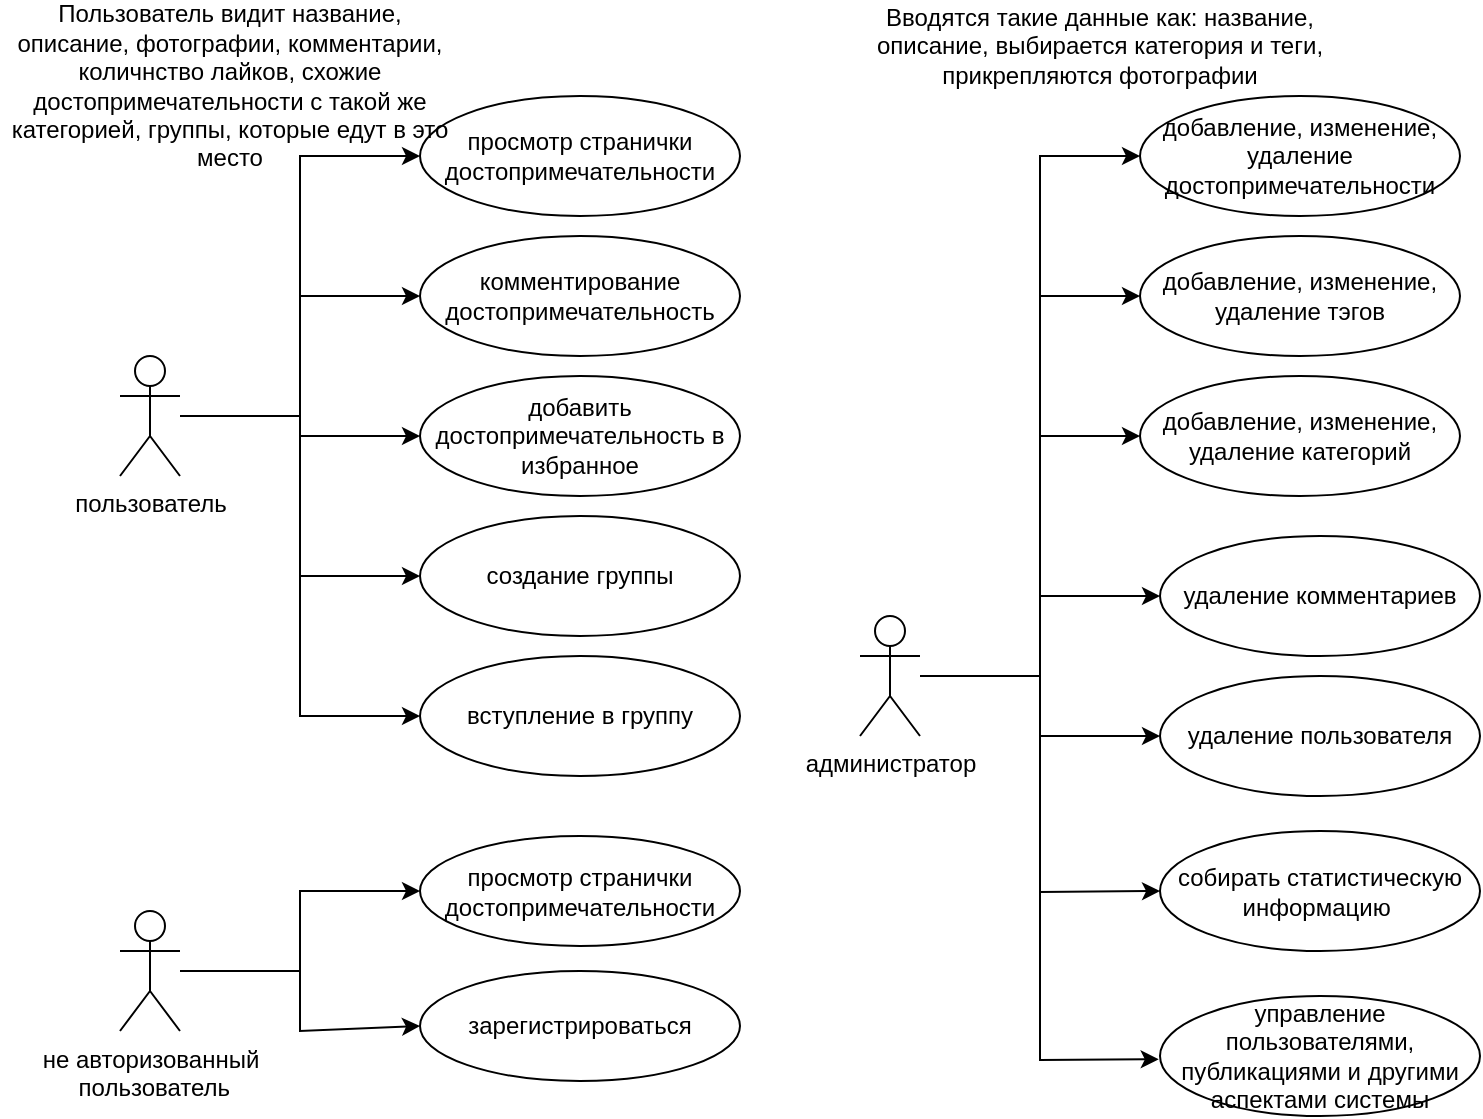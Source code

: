 <mxfile version="24.4.13" type="github">
  <diagram name="Page-1" id="qrGcNE2tAS0Cf3PMtOxk">
    <mxGraphModel dx="1393" dy="1897" grid="1" gridSize="10" guides="1" tooltips="1" connect="1" arrows="1" fold="1" page="1" pageScale="1" pageWidth="850" pageHeight="1100" math="0" shadow="0">
      <root>
        <mxCell id="0" />
        <mxCell id="1" parent="0" />
        <mxCell id="MZ-xU3BzYYgE3xcKfuvh-1" style="edgeStyle=orthogonalEdgeStyle;rounded=0;orthogonalLoop=1;jettySize=auto;html=1;entryX=0;entryY=0.5;entryDx=0;entryDy=0;" parent="1" source="MZ-xU3BzYYgE3xcKfuvh-5" target="MZ-xU3BzYYgE3xcKfuvh-14" edge="1">
          <mxGeometry relative="1" as="geometry" />
        </mxCell>
        <mxCell id="MZ-xU3BzYYgE3xcKfuvh-2" style="edgeStyle=orthogonalEdgeStyle;rounded=0;orthogonalLoop=1;jettySize=auto;html=1;entryX=0;entryY=0.5;entryDx=0;entryDy=0;" parent="1" source="MZ-xU3BzYYgE3xcKfuvh-5" target="MZ-xU3BzYYgE3xcKfuvh-15" edge="1">
          <mxGeometry relative="1" as="geometry" />
        </mxCell>
        <mxCell id="MZ-xU3BzYYgE3xcKfuvh-3" style="edgeStyle=orthogonalEdgeStyle;rounded=0;orthogonalLoop=1;jettySize=auto;html=1;entryX=0;entryY=0.5;entryDx=0;entryDy=0;" parent="1" source="MZ-xU3BzYYgE3xcKfuvh-5" target="MZ-xU3BzYYgE3xcKfuvh-21" edge="1">
          <mxGeometry relative="1" as="geometry" />
        </mxCell>
        <mxCell id="MZ-xU3BzYYgE3xcKfuvh-4" style="edgeStyle=orthogonalEdgeStyle;rounded=0;orthogonalLoop=1;jettySize=auto;html=1;entryX=0;entryY=0.5;entryDx=0;entryDy=0;" parent="1" source="MZ-xU3BzYYgE3xcKfuvh-5" target="MZ-xU3BzYYgE3xcKfuvh-22" edge="1">
          <mxGeometry relative="1" as="geometry" />
        </mxCell>
        <mxCell id="MZ-xU3BzYYgE3xcKfuvh-5" value="пользователь&lt;br&gt;" style="shape=umlActor;verticalLabelPosition=bottom;verticalAlign=top;html=1;outlineConnect=0;" parent="1" vertex="1">
          <mxGeometry x="80" y="130" width="30" height="60" as="geometry" />
        </mxCell>
        <mxCell id="MZ-xU3BzYYgE3xcKfuvh-9" style="edgeStyle=orthogonalEdgeStyle;rounded=0;orthogonalLoop=1;jettySize=auto;html=1;entryX=0;entryY=0.5;entryDx=0;entryDy=0;" parent="1" source="MZ-xU3BzYYgE3xcKfuvh-11" target="MZ-xU3BzYYgE3xcKfuvh-18" edge="1">
          <mxGeometry relative="1" as="geometry" />
        </mxCell>
        <mxCell id="MZ-xU3BzYYgE3xcKfuvh-10" style="edgeStyle=orthogonalEdgeStyle;rounded=0;orthogonalLoop=1;jettySize=auto;html=1;entryX=0;entryY=0.5;entryDx=0;entryDy=0;" parent="1" source="MZ-xU3BzYYgE3xcKfuvh-11" target="MZ-xU3BzYYgE3xcKfuvh-19" edge="1">
          <mxGeometry relative="1" as="geometry" />
        </mxCell>
        <mxCell id="MZ-xU3BzYYgE3xcKfuvh-11" value="администратор" style="shape=umlActor;verticalLabelPosition=bottom;verticalAlign=top;html=1;outlineConnect=0;" parent="1" vertex="1">
          <mxGeometry x="450" y="260" width="30" height="60" as="geometry" />
        </mxCell>
        <mxCell id="MZ-xU3BzYYgE3xcKfuvh-12" style="edgeStyle=orthogonalEdgeStyle;rounded=0;orthogonalLoop=1;jettySize=auto;html=1;entryX=0;entryY=0.5;entryDx=0;entryDy=0;" parent="1" source="MZ-xU3BzYYgE3xcKfuvh-13" target="MZ-xU3BzYYgE3xcKfuvh-20" edge="1">
          <mxGeometry relative="1" as="geometry" />
        </mxCell>
        <mxCell id="MZ-xU3BzYYgE3xcKfuvh-13" value="не авторизованный&lt;br&gt;&amp;nbsp;пользователь" style="shape=umlActor;verticalLabelPosition=bottom;verticalAlign=top;html=1;outlineConnect=0;" parent="1" vertex="1">
          <mxGeometry x="80" y="407.5" width="30" height="60" as="geometry" />
        </mxCell>
        <mxCell id="MZ-xU3BzYYgE3xcKfuvh-14" value="просмотр странички достопримечательности" style="ellipse;whiteSpace=wrap;html=1;" parent="1" vertex="1">
          <mxGeometry x="230" width="160" height="60" as="geometry" />
        </mxCell>
        <mxCell id="MZ-xU3BzYYgE3xcKfuvh-15" value="комментирование достопримечательность" style="ellipse;whiteSpace=wrap;html=1;" parent="1" vertex="1">
          <mxGeometry x="230" y="70" width="160" height="60" as="geometry" />
        </mxCell>
        <mxCell id="MZ-xU3BzYYgE3xcKfuvh-16" value="добавление, изменение, удаление достопримечательности" style="ellipse;whiteSpace=wrap;html=1;" parent="1" vertex="1">
          <mxGeometry x="590" width="160" height="60" as="geometry" />
        </mxCell>
        <mxCell id="MZ-xU3BzYYgE3xcKfuvh-17" value="добавление, изменение, удаление тэгов" style="ellipse;whiteSpace=wrap;html=1;" parent="1" vertex="1">
          <mxGeometry x="590" y="70" width="160" height="60" as="geometry" />
        </mxCell>
        <mxCell id="MZ-xU3BzYYgE3xcKfuvh-18" value="удаление комментариев" style="ellipse;whiteSpace=wrap;html=1;" parent="1" vertex="1">
          <mxGeometry x="600" y="220" width="160" height="60" as="geometry" />
        </mxCell>
        <mxCell id="MZ-xU3BzYYgE3xcKfuvh-19" value="удаление пользователя" style="ellipse;whiteSpace=wrap;html=1;" parent="1" vertex="1">
          <mxGeometry x="600" y="290" width="160" height="60" as="geometry" />
        </mxCell>
        <mxCell id="MZ-xU3BzYYgE3xcKfuvh-20" value="просмотр странички достопримечательности" style="ellipse;whiteSpace=wrap;html=1;" parent="1" vertex="1">
          <mxGeometry x="230" y="370" width="160" height="55" as="geometry" />
        </mxCell>
        <mxCell id="MZ-xU3BzYYgE3xcKfuvh-21" value="создание группы" style="ellipse;whiteSpace=wrap;html=1;" parent="1" vertex="1">
          <mxGeometry x="230" y="210" width="160" height="60" as="geometry" />
        </mxCell>
        <mxCell id="MZ-xU3BzYYgE3xcKfuvh-22" value="вступление в группу" style="ellipse;whiteSpace=wrap;html=1;" parent="1" vertex="1">
          <mxGeometry x="230" y="280" width="160" height="60" as="geometry" />
        </mxCell>
        <mxCell id="MZ-xU3BzYYgE3xcKfuvh-23" value="Вводятся такие данные как: название, описание, выбирается категория и теги, прикрепляются фотографии" style="text;html=1;align=center;verticalAlign=middle;whiteSpace=wrap;rounded=0;" parent="1" vertex="1">
          <mxGeometry x="450" y="-40" width="240" height="30" as="geometry" />
        </mxCell>
        <mxCell id="MZ-xU3BzYYgE3xcKfuvh-24" style="edgeStyle=orthogonalEdgeStyle;rounded=0;orthogonalLoop=1;jettySize=auto;html=1;exitX=0.5;exitY=1;exitDx=0;exitDy=0;" parent="1" source="MZ-xU3BzYYgE3xcKfuvh-23" target="MZ-xU3BzYYgE3xcKfuvh-23" edge="1">
          <mxGeometry relative="1" as="geometry" />
        </mxCell>
        <mxCell id="MZ-xU3BzYYgE3xcKfuvh-25" value="Пользователь видит название, описание, фотографии, комментарии, количнство лайков, схожие достопримечательности с такой же категорией, группы, которые едут в это место" style="text;html=1;align=center;verticalAlign=middle;whiteSpace=wrap;rounded=0;" parent="1" vertex="1">
          <mxGeometry x="20" y="-20" width="230" height="30" as="geometry" />
        </mxCell>
        <mxCell id="MZ-xU3BzYYgE3xcKfuvh-27" value="добавить достопримечательность в избранное" style="ellipse;whiteSpace=wrap;html=1;" parent="1" vertex="1">
          <mxGeometry x="230" y="140" width="160" height="60" as="geometry" />
        </mxCell>
        <mxCell id="BVo8SrtdsxI8CEPU99pJ-1" value="" style="endArrow=classic;html=1;rounded=0;entryX=0;entryY=0.5;entryDx=0;entryDy=0;" parent="1" target="MZ-xU3BzYYgE3xcKfuvh-27" edge="1">
          <mxGeometry width="50" height="50" relative="1" as="geometry">
            <mxPoint x="170" y="170" as="sourcePoint" />
            <mxPoint x="450" y="170" as="targetPoint" />
          </mxGeometry>
        </mxCell>
        <mxCell id="FH9TcQfC23r_wwAoNAYe-5" value="зарегистрироваться" style="ellipse;whiteSpace=wrap;html=1;" parent="1" vertex="1">
          <mxGeometry x="230" y="437.5" width="160" height="55" as="geometry" />
        </mxCell>
        <mxCell id="FH9TcQfC23r_wwAoNAYe-6" value="" style="endArrow=classic;html=1;rounded=0;entryX=0;entryY=0.5;entryDx=0;entryDy=0;" parent="1" target="FH9TcQfC23r_wwAoNAYe-5" edge="1">
          <mxGeometry width="50" height="50" relative="1" as="geometry">
            <mxPoint x="170" y="437.5" as="sourcePoint" />
            <mxPoint x="380" y="367.5" as="targetPoint" />
            <Array as="points">
              <mxPoint x="170" y="467.5" />
            </Array>
          </mxGeometry>
        </mxCell>
        <mxCell id="FH9TcQfC23r_wwAoNAYe-7" value="добавление, изменение, удаление категорий" style="ellipse;whiteSpace=wrap;html=1;" parent="1" vertex="1">
          <mxGeometry x="590" y="140" width="160" height="60" as="geometry" />
        </mxCell>
        <mxCell id="FH9TcQfC23r_wwAoNAYe-12" value="собирать статистическую информацию&amp;nbsp;" style="ellipse;whiteSpace=wrap;html=1;" parent="1" vertex="1">
          <mxGeometry x="600" y="367.5" width="160" height="60" as="geometry" />
        </mxCell>
        <mxCell id="FH9TcQfC23r_wwAoNAYe-13" value="управление пользователями, публикациями и другими аспектами системы" style="ellipse;whiteSpace=wrap;html=1;" parent="1" vertex="1">
          <mxGeometry x="600" y="450" width="160" height="60" as="geometry" />
        </mxCell>
        <mxCell id="FH9TcQfC23r_wwAoNAYe-18" value="" style="endArrow=classic;html=1;rounded=0;entryX=-0.004;entryY=0.527;entryDx=0;entryDy=0;entryPerimeter=0;" parent="1" target="FH9TcQfC23r_wwAoNAYe-13" edge="1">
          <mxGeometry width="50" height="50" relative="1" as="geometry">
            <mxPoint x="540" y="320" as="sourcePoint" />
            <mxPoint x="600" y="470" as="targetPoint" />
            <Array as="points">
              <mxPoint x="540" y="482" />
            </Array>
          </mxGeometry>
        </mxCell>
        <mxCell id="lcM0HsX44mKNLip0bp-f-1" value="" style="endArrow=classic;html=1;rounded=0;entryX=0;entryY=0.5;entryDx=0;entryDy=0;" parent="1" target="FH9TcQfC23r_wwAoNAYe-12" edge="1">
          <mxGeometry width="50" height="50" relative="1" as="geometry">
            <mxPoint x="540" y="398" as="sourcePoint" />
            <mxPoint x="460" y="390" as="targetPoint" />
          </mxGeometry>
        </mxCell>
        <mxCell id="lcM0HsX44mKNLip0bp-f-2" value="" style="endArrow=classic;html=1;rounded=0;entryX=0;entryY=0.5;entryDx=0;entryDy=0;" parent="1" target="MZ-xU3BzYYgE3xcKfuvh-16" edge="1">
          <mxGeometry width="50" height="50" relative="1" as="geometry">
            <mxPoint x="540" y="250" as="sourcePoint" />
            <mxPoint x="460" y="180" as="targetPoint" />
            <Array as="points">
              <mxPoint x="540" y="30" />
            </Array>
          </mxGeometry>
        </mxCell>
        <mxCell id="lcM0HsX44mKNLip0bp-f-3" value="" style="endArrow=classic;html=1;rounded=0;entryX=0;entryY=0.5;entryDx=0;entryDy=0;" parent="1" target="MZ-xU3BzYYgE3xcKfuvh-17" edge="1">
          <mxGeometry width="50" height="50" relative="1" as="geometry">
            <mxPoint x="540" y="100" as="sourcePoint" />
            <mxPoint x="460" y="180" as="targetPoint" />
          </mxGeometry>
        </mxCell>
        <mxCell id="lcM0HsX44mKNLip0bp-f-4" value="" style="endArrow=classic;html=1;rounded=0;entryX=0;entryY=0.5;entryDx=0;entryDy=0;" parent="1" target="FH9TcQfC23r_wwAoNAYe-7" edge="1">
          <mxGeometry width="50" height="50" relative="1" as="geometry">
            <mxPoint x="540" y="170" as="sourcePoint" />
            <mxPoint x="460" y="180" as="targetPoint" />
          </mxGeometry>
        </mxCell>
      </root>
    </mxGraphModel>
  </diagram>
</mxfile>
